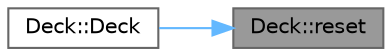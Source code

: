 digraph "Deck::reset"
{
 // LATEX_PDF_SIZE
  bgcolor="transparent";
  edge [fontname=Helvetica,fontsize=10,labelfontname=Helvetica,labelfontsize=10];
  node [fontname=Helvetica,fontsize=10,shape=box,height=0.2,width=0.4];
  rankdir="RL";
  Node1 [id="Node000001",label="Deck::reset",height=0.2,width=0.4,color="gray40", fillcolor="grey60", style="filled", fontcolor="black",tooltip="Resets the deck to a full 52-card set and shuffles it."];
  Node1 -> Node2 [id="edge1_Node000001_Node000002",dir="back",color="steelblue1",style="solid",tooltip=" "];
  Node2 [id="Node000002",label="Deck::Deck",height=0.2,width=0.4,color="grey40", fillcolor="white", style="filled",URL="$d6/deb/class_deck.html#a57ae1cb4ac6fd61c249cefb2db85eb99",tooltip="Constructs a new Deck and initializes it with 52 cards, shuffled."];
}
